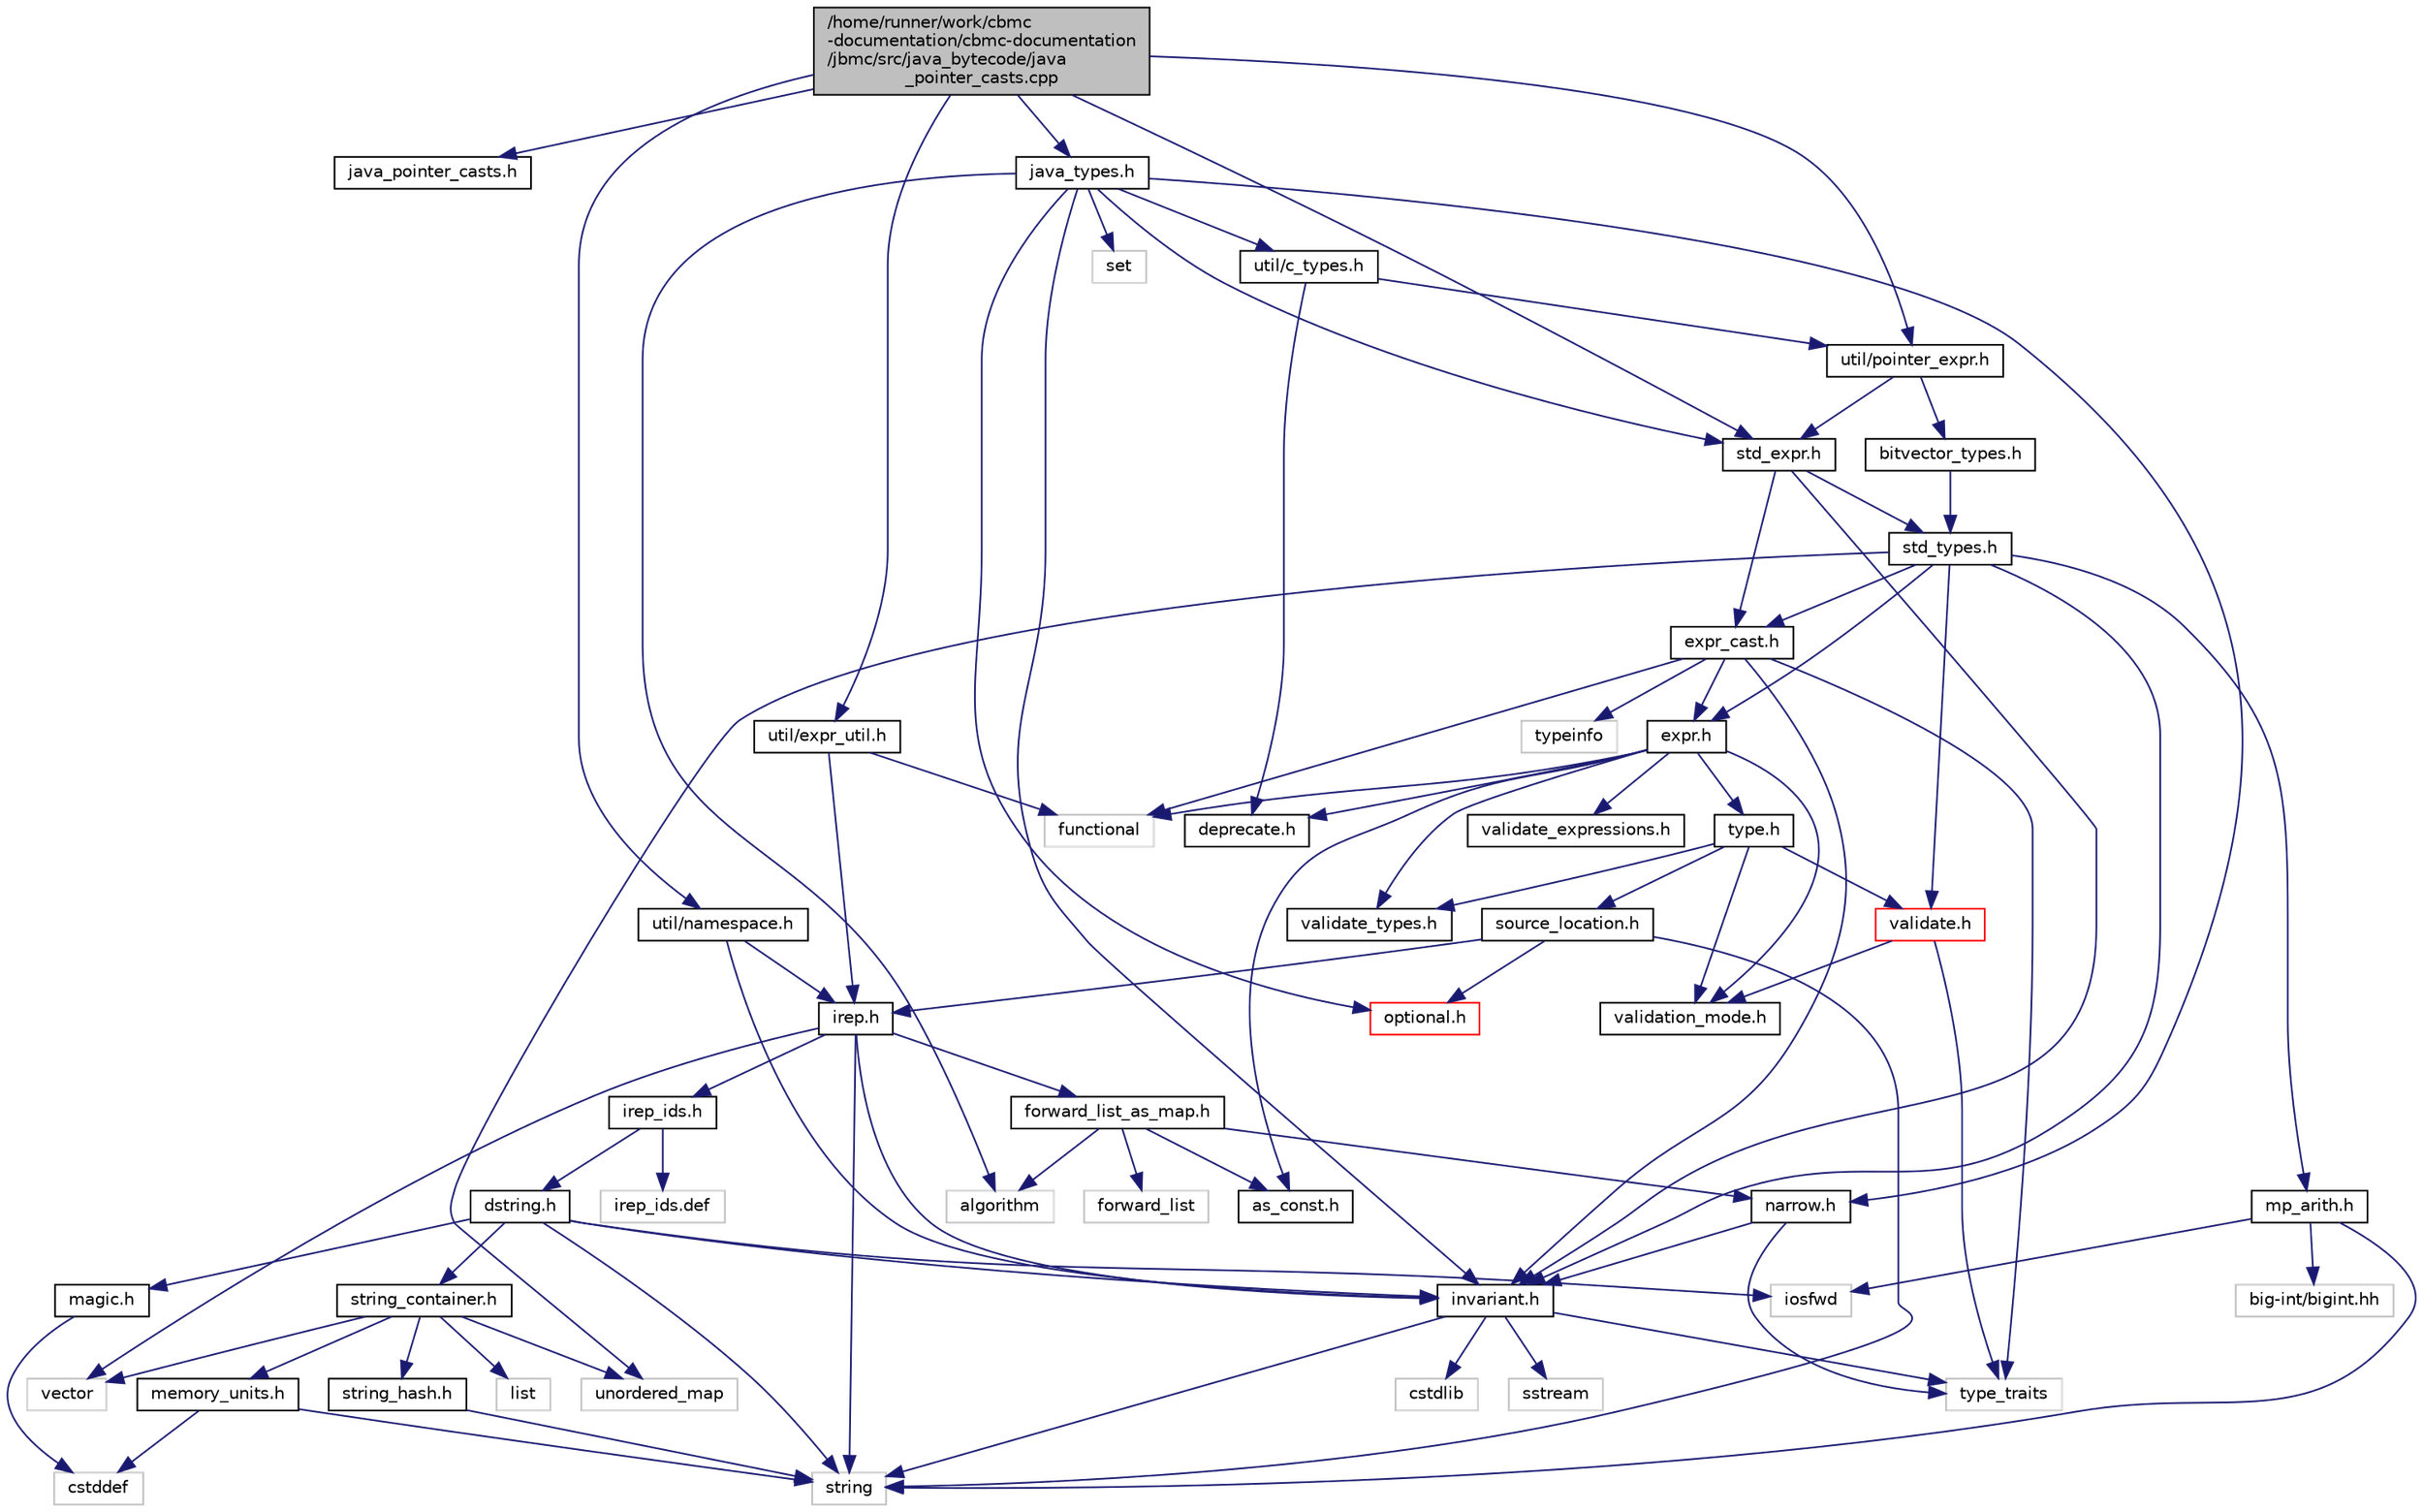 digraph "/home/runner/work/cbmc-documentation/cbmc-documentation/jbmc/src/java_bytecode/java_pointer_casts.cpp"
{
 // LATEX_PDF_SIZE
  bgcolor="transparent";
  edge [fontname="Helvetica",fontsize="10",labelfontname="Helvetica",labelfontsize="10"];
  node [fontname="Helvetica",fontsize="10",shape=record];
  Node1 [label="/home/runner/work/cbmc\l-documentation/cbmc-documentation\l/jbmc/src/java_bytecode/java\l_pointer_casts.cpp",height=0.2,width=0.4,color="black", fillcolor="grey75", style="filled", fontcolor="black",tooltip=" "];
  Node1 -> Node2 [color="midnightblue",fontsize="10",style="solid",fontname="Helvetica"];
  Node2 [label="java_pointer_casts.h",height=0.2,width=0.4,color="black",URL="$java__pointer__casts_8h.html",tooltip=" "];
  Node1 -> Node3 [color="midnightblue",fontsize="10",style="solid",fontname="Helvetica"];
  Node3 [label="util/expr_util.h",height=0.2,width=0.4,color="black",URL="$expr__util_8h.html",tooltip="Deprecated expression utility functions."];
  Node3 -> Node4 [color="midnightblue",fontsize="10",style="solid",fontname="Helvetica"];
  Node4 [label="irep.h",height=0.2,width=0.4,color="black",URL="$irep_8h.html",tooltip=" "];
  Node4 -> Node5 [color="midnightblue",fontsize="10",style="solid",fontname="Helvetica"];
  Node5 [label="string",height=0.2,width=0.4,color="grey75",tooltip=" "];
  Node4 -> Node6 [color="midnightblue",fontsize="10",style="solid",fontname="Helvetica"];
  Node6 [label="vector",height=0.2,width=0.4,color="grey75",tooltip=" "];
  Node4 -> Node7 [color="midnightblue",fontsize="10",style="solid",fontname="Helvetica"];
  Node7 [label="invariant.h",height=0.2,width=0.4,color="black",URL="$src_2util_2invariant_8h.html",tooltip=" "];
  Node7 -> Node8 [color="midnightblue",fontsize="10",style="solid",fontname="Helvetica"];
  Node8 [label="cstdlib",height=0.2,width=0.4,color="grey75",tooltip=" "];
  Node7 -> Node9 [color="midnightblue",fontsize="10",style="solid",fontname="Helvetica"];
  Node9 [label="sstream",height=0.2,width=0.4,color="grey75",tooltip=" "];
  Node7 -> Node5 [color="midnightblue",fontsize="10",style="solid",fontname="Helvetica"];
  Node7 -> Node10 [color="midnightblue",fontsize="10",style="solid",fontname="Helvetica"];
  Node10 [label="type_traits",height=0.2,width=0.4,color="grey75",tooltip=" "];
  Node4 -> Node11 [color="midnightblue",fontsize="10",style="solid",fontname="Helvetica"];
  Node11 [label="irep_ids.h",height=0.2,width=0.4,color="black",URL="$irep__ids_8h.html",tooltip=" "];
  Node11 -> Node12 [color="midnightblue",fontsize="10",style="solid",fontname="Helvetica"];
  Node12 [label="dstring.h",height=0.2,width=0.4,color="black",URL="$dstring_8h.html",tooltip=" "];
  Node12 -> Node13 [color="midnightblue",fontsize="10",style="solid",fontname="Helvetica"];
  Node13 [label="iosfwd",height=0.2,width=0.4,color="grey75",tooltip=" "];
  Node12 -> Node5 [color="midnightblue",fontsize="10",style="solid",fontname="Helvetica"];
  Node12 -> Node7 [color="midnightblue",fontsize="10",style="solid",fontname="Helvetica"];
  Node12 -> Node14 [color="midnightblue",fontsize="10",style="solid",fontname="Helvetica"];
  Node14 [label="magic.h",height=0.2,width=0.4,color="black",URL="$magic_8h.html",tooltip="Magic numbers used throughout the codebase."];
  Node14 -> Node15 [color="midnightblue",fontsize="10",style="solid",fontname="Helvetica"];
  Node15 [label="cstddef",height=0.2,width=0.4,color="grey75",tooltip=" "];
  Node12 -> Node16 [color="midnightblue",fontsize="10",style="solid",fontname="Helvetica"];
  Node16 [label="string_container.h",height=0.2,width=0.4,color="black",URL="$string__container_8h.html",tooltip=" "];
  Node16 -> Node17 [color="midnightblue",fontsize="10",style="solid",fontname="Helvetica"];
  Node17 [label="list",height=0.2,width=0.4,color="grey75",tooltip=" "];
  Node16 -> Node18 [color="midnightblue",fontsize="10",style="solid",fontname="Helvetica"];
  Node18 [label="unordered_map",height=0.2,width=0.4,color="grey75",tooltip=" "];
  Node16 -> Node6 [color="midnightblue",fontsize="10",style="solid",fontname="Helvetica"];
  Node16 -> Node19 [color="midnightblue",fontsize="10",style="solid",fontname="Helvetica"];
  Node19 [label="memory_units.h",height=0.2,width=0.4,color="black",URL="$memory__units_8h.html",tooltip=" "];
  Node19 -> Node15 [color="midnightblue",fontsize="10",style="solid",fontname="Helvetica"];
  Node19 -> Node5 [color="midnightblue",fontsize="10",style="solid",fontname="Helvetica"];
  Node16 -> Node20 [color="midnightblue",fontsize="10",style="solid",fontname="Helvetica"];
  Node20 [label="string_hash.h",height=0.2,width=0.4,color="black",URL="$string__hash_8h.html",tooltip=" "];
  Node20 -> Node5 [color="midnightblue",fontsize="10",style="solid",fontname="Helvetica"];
  Node11 -> Node21 [color="midnightblue",fontsize="10",style="solid",fontname="Helvetica"];
  Node21 [label="irep_ids.def",height=0.2,width=0.4,color="grey75",tooltip=" "];
  Node4 -> Node22 [color="midnightblue",fontsize="10",style="solid",fontname="Helvetica"];
  Node22 [label="forward_list_as_map.h",height=0.2,width=0.4,color="black",URL="$forward__list__as__map_8h.html",tooltip=" "];
  Node22 -> Node23 [color="midnightblue",fontsize="10",style="solid",fontname="Helvetica"];
  Node23 [label="algorithm",height=0.2,width=0.4,color="grey75",tooltip=" "];
  Node22 -> Node24 [color="midnightblue",fontsize="10",style="solid",fontname="Helvetica"];
  Node24 [label="forward_list",height=0.2,width=0.4,color="grey75",tooltip=" "];
  Node22 -> Node25 [color="midnightblue",fontsize="10",style="solid",fontname="Helvetica"];
  Node25 [label="as_const.h",height=0.2,width=0.4,color="black",URL="$as__const_8h.html",tooltip=" "];
  Node22 -> Node26 [color="midnightblue",fontsize="10",style="solid",fontname="Helvetica"];
  Node26 [label="narrow.h",height=0.2,width=0.4,color="black",URL="$narrow_8h.html",tooltip=" "];
  Node26 -> Node10 [color="midnightblue",fontsize="10",style="solid",fontname="Helvetica"];
  Node26 -> Node7 [color="midnightblue",fontsize="10",style="solid",fontname="Helvetica"];
  Node3 -> Node27 [color="midnightblue",fontsize="10",style="solid",fontname="Helvetica"];
  Node27 [label="functional",height=0.2,width=0.4,color="grey75",tooltip=" "];
  Node1 -> Node28 [color="midnightblue",fontsize="10",style="solid",fontname="Helvetica"];
  Node28 [label="util/namespace.h",height=0.2,width=0.4,color="black",URL="$namespace_8h.html",tooltip=" "];
  Node28 -> Node7 [color="midnightblue",fontsize="10",style="solid",fontname="Helvetica"];
  Node28 -> Node4 [color="midnightblue",fontsize="10",style="solid",fontname="Helvetica"];
  Node1 -> Node29 [color="midnightblue",fontsize="10",style="solid",fontname="Helvetica"];
  Node29 [label="util/pointer_expr.h",height=0.2,width=0.4,color="black",URL="$pointer__expr_8h.html",tooltip=" "];
  Node29 -> Node30 [color="midnightblue",fontsize="10",style="solid",fontname="Helvetica"];
  Node30 [label="bitvector_types.h",height=0.2,width=0.4,color="black",URL="$bitvector__types_8h.html",tooltip=" "];
  Node30 -> Node31 [color="midnightblue",fontsize="10",style="solid",fontname="Helvetica"];
  Node31 [label="std_types.h",height=0.2,width=0.4,color="black",URL="$std__types_8h.html",tooltip=" "];
  Node31 -> Node32 [color="midnightblue",fontsize="10",style="solid",fontname="Helvetica"];
  Node32 [label="expr.h",height=0.2,width=0.4,color="black",URL="$expr_8h.html",tooltip=" "];
  Node32 -> Node25 [color="midnightblue",fontsize="10",style="solid",fontname="Helvetica"];
  Node32 -> Node33 [color="midnightblue",fontsize="10",style="solid",fontname="Helvetica"];
  Node33 [label="deprecate.h",height=0.2,width=0.4,color="black",URL="$deprecate_8h.html",tooltip=" "];
  Node32 -> Node34 [color="midnightblue",fontsize="10",style="solid",fontname="Helvetica"];
  Node34 [label="type.h",height=0.2,width=0.4,color="black",URL="$type_8h.html",tooltip=" "];
  Node34 -> Node35 [color="midnightblue",fontsize="10",style="solid",fontname="Helvetica"];
  Node35 [label="source_location.h",height=0.2,width=0.4,color="black",URL="$source__location_8h.html",tooltip=" "];
  Node35 -> Node4 [color="midnightblue",fontsize="10",style="solid",fontname="Helvetica"];
  Node35 -> Node36 [color="midnightblue",fontsize="10",style="solid",fontname="Helvetica"];
  Node36 [label="optional.h",height=0.2,width=0.4,color="red",URL="$optional_8h.html",tooltip=" "];
  Node35 -> Node5 [color="midnightblue",fontsize="10",style="solid",fontname="Helvetica"];
  Node34 -> Node38 [color="midnightblue",fontsize="10",style="solid",fontname="Helvetica"];
  Node38 [label="validate.h",height=0.2,width=0.4,color="red",URL="$validate_8h.html",tooltip=" "];
  Node38 -> Node10 [color="midnightblue",fontsize="10",style="solid",fontname="Helvetica"];
  Node38 -> Node40 [color="midnightblue",fontsize="10",style="solid",fontname="Helvetica"];
  Node40 [label="validation_mode.h",height=0.2,width=0.4,color="black",URL="$validation__mode_8h.html",tooltip=" "];
  Node34 -> Node41 [color="midnightblue",fontsize="10",style="solid",fontname="Helvetica"];
  Node41 [label="validate_types.h",height=0.2,width=0.4,color="black",URL="$validate__types_8h.html",tooltip=" "];
  Node34 -> Node40 [color="midnightblue",fontsize="10",style="solid",fontname="Helvetica"];
  Node32 -> Node42 [color="midnightblue",fontsize="10",style="solid",fontname="Helvetica"];
  Node42 [label="validate_expressions.h",height=0.2,width=0.4,color="black",URL="$validate__expressions_8h.html",tooltip=" "];
  Node32 -> Node41 [color="midnightblue",fontsize="10",style="solid",fontname="Helvetica"];
  Node32 -> Node40 [color="midnightblue",fontsize="10",style="solid",fontname="Helvetica"];
  Node32 -> Node27 [color="midnightblue",fontsize="10",style="solid",fontname="Helvetica"];
  Node31 -> Node43 [color="midnightblue",fontsize="10",style="solid",fontname="Helvetica"];
  Node43 [label="expr_cast.h",height=0.2,width=0.4,color="black",URL="$expr__cast_8h.html",tooltip="Templated functions to cast to specific exprt-derived classes."];
  Node43 -> Node44 [color="midnightblue",fontsize="10",style="solid",fontname="Helvetica"];
  Node44 [label="typeinfo",height=0.2,width=0.4,color="grey75",tooltip=" "];
  Node43 -> Node10 [color="midnightblue",fontsize="10",style="solid",fontname="Helvetica"];
  Node43 -> Node27 [color="midnightblue",fontsize="10",style="solid",fontname="Helvetica"];
  Node43 -> Node7 [color="midnightblue",fontsize="10",style="solid",fontname="Helvetica"];
  Node43 -> Node32 [color="midnightblue",fontsize="10",style="solid",fontname="Helvetica"];
  Node31 -> Node7 [color="midnightblue",fontsize="10",style="solid",fontname="Helvetica"];
  Node31 -> Node45 [color="midnightblue",fontsize="10",style="solid",fontname="Helvetica"];
  Node45 [label="mp_arith.h",height=0.2,width=0.4,color="black",URL="$mp__arith_8h.html",tooltip=" "];
  Node45 -> Node13 [color="midnightblue",fontsize="10",style="solid",fontname="Helvetica"];
  Node45 -> Node5 [color="midnightblue",fontsize="10",style="solid",fontname="Helvetica"];
  Node45 -> Node46 [color="midnightblue",fontsize="10",style="solid",fontname="Helvetica"];
  Node46 [label="big-int/bigint.hh",height=0.2,width=0.4,color="grey75",tooltip=" "];
  Node31 -> Node38 [color="midnightblue",fontsize="10",style="solid",fontname="Helvetica"];
  Node31 -> Node18 [color="midnightblue",fontsize="10",style="solid",fontname="Helvetica"];
  Node29 -> Node47 [color="midnightblue",fontsize="10",style="solid",fontname="Helvetica"];
  Node47 [label="std_expr.h",height=0.2,width=0.4,color="black",URL="$std__expr_8h.html",tooltip=" "];
  Node47 -> Node43 [color="midnightblue",fontsize="10",style="solid",fontname="Helvetica"];
  Node47 -> Node7 [color="midnightblue",fontsize="10",style="solid",fontname="Helvetica"];
  Node47 -> Node31 [color="midnightblue",fontsize="10",style="solid",fontname="Helvetica"];
  Node1 -> Node47 [color="midnightblue",fontsize="10",style="solid",fontname="Helvetica"];
  Node1 -> Node48 [color="midnightblue",fontsize="10",style="solid",fontname="Helvetica"];
  Node48 [label="java_types.h",height=0.2,width=0.4,color="black",URL="$java__types_8h.html",tooltip=" "];
  Node48 -> Node7 [color="midnightblue",fontsize="10",style="solid",fontname="Helvetica"];
  Node48 -> Node23 [color="midnightblue",fontsize="10",style="solid",fontname="Helvetica"];
  Node48 -> Node49 [color="midnightblue",fontsize="10",style="solid",fontname="Helvetica"];
  Node49 [label="set",height=0.2,width=0.4,color="grey75",tooltip=" "];
  Node48 -> Node50 [color="midnightblue",fontsize="10",style="solid",fontname="Helvetica"];
  Node50 [label="util/c_types.h",height=0.2,width=0.4,color="black",URL="$c__types_8h.html",tooltip=" "];
  Node50 -> Node33 [color="midnightblue",fontsize="10",style="solid",fontname="Helvetica"];
  Node50 -> Node29 [color="midnightblue",fontsize="10",style="solid",fontname="Helvetica"];
  Node48 -> Node26 [color="midnightblue",fontsize="10",style="solid",fontname="Helvetica"];
  Node48 -> Node36 [color="midnightblue",fontsize="10",style="solid",fontname="Helvetica"];
  Node48 -> Node47 [color="midnightblue",fontsize="10",style="solid",fontname="Helvetica"];
}
